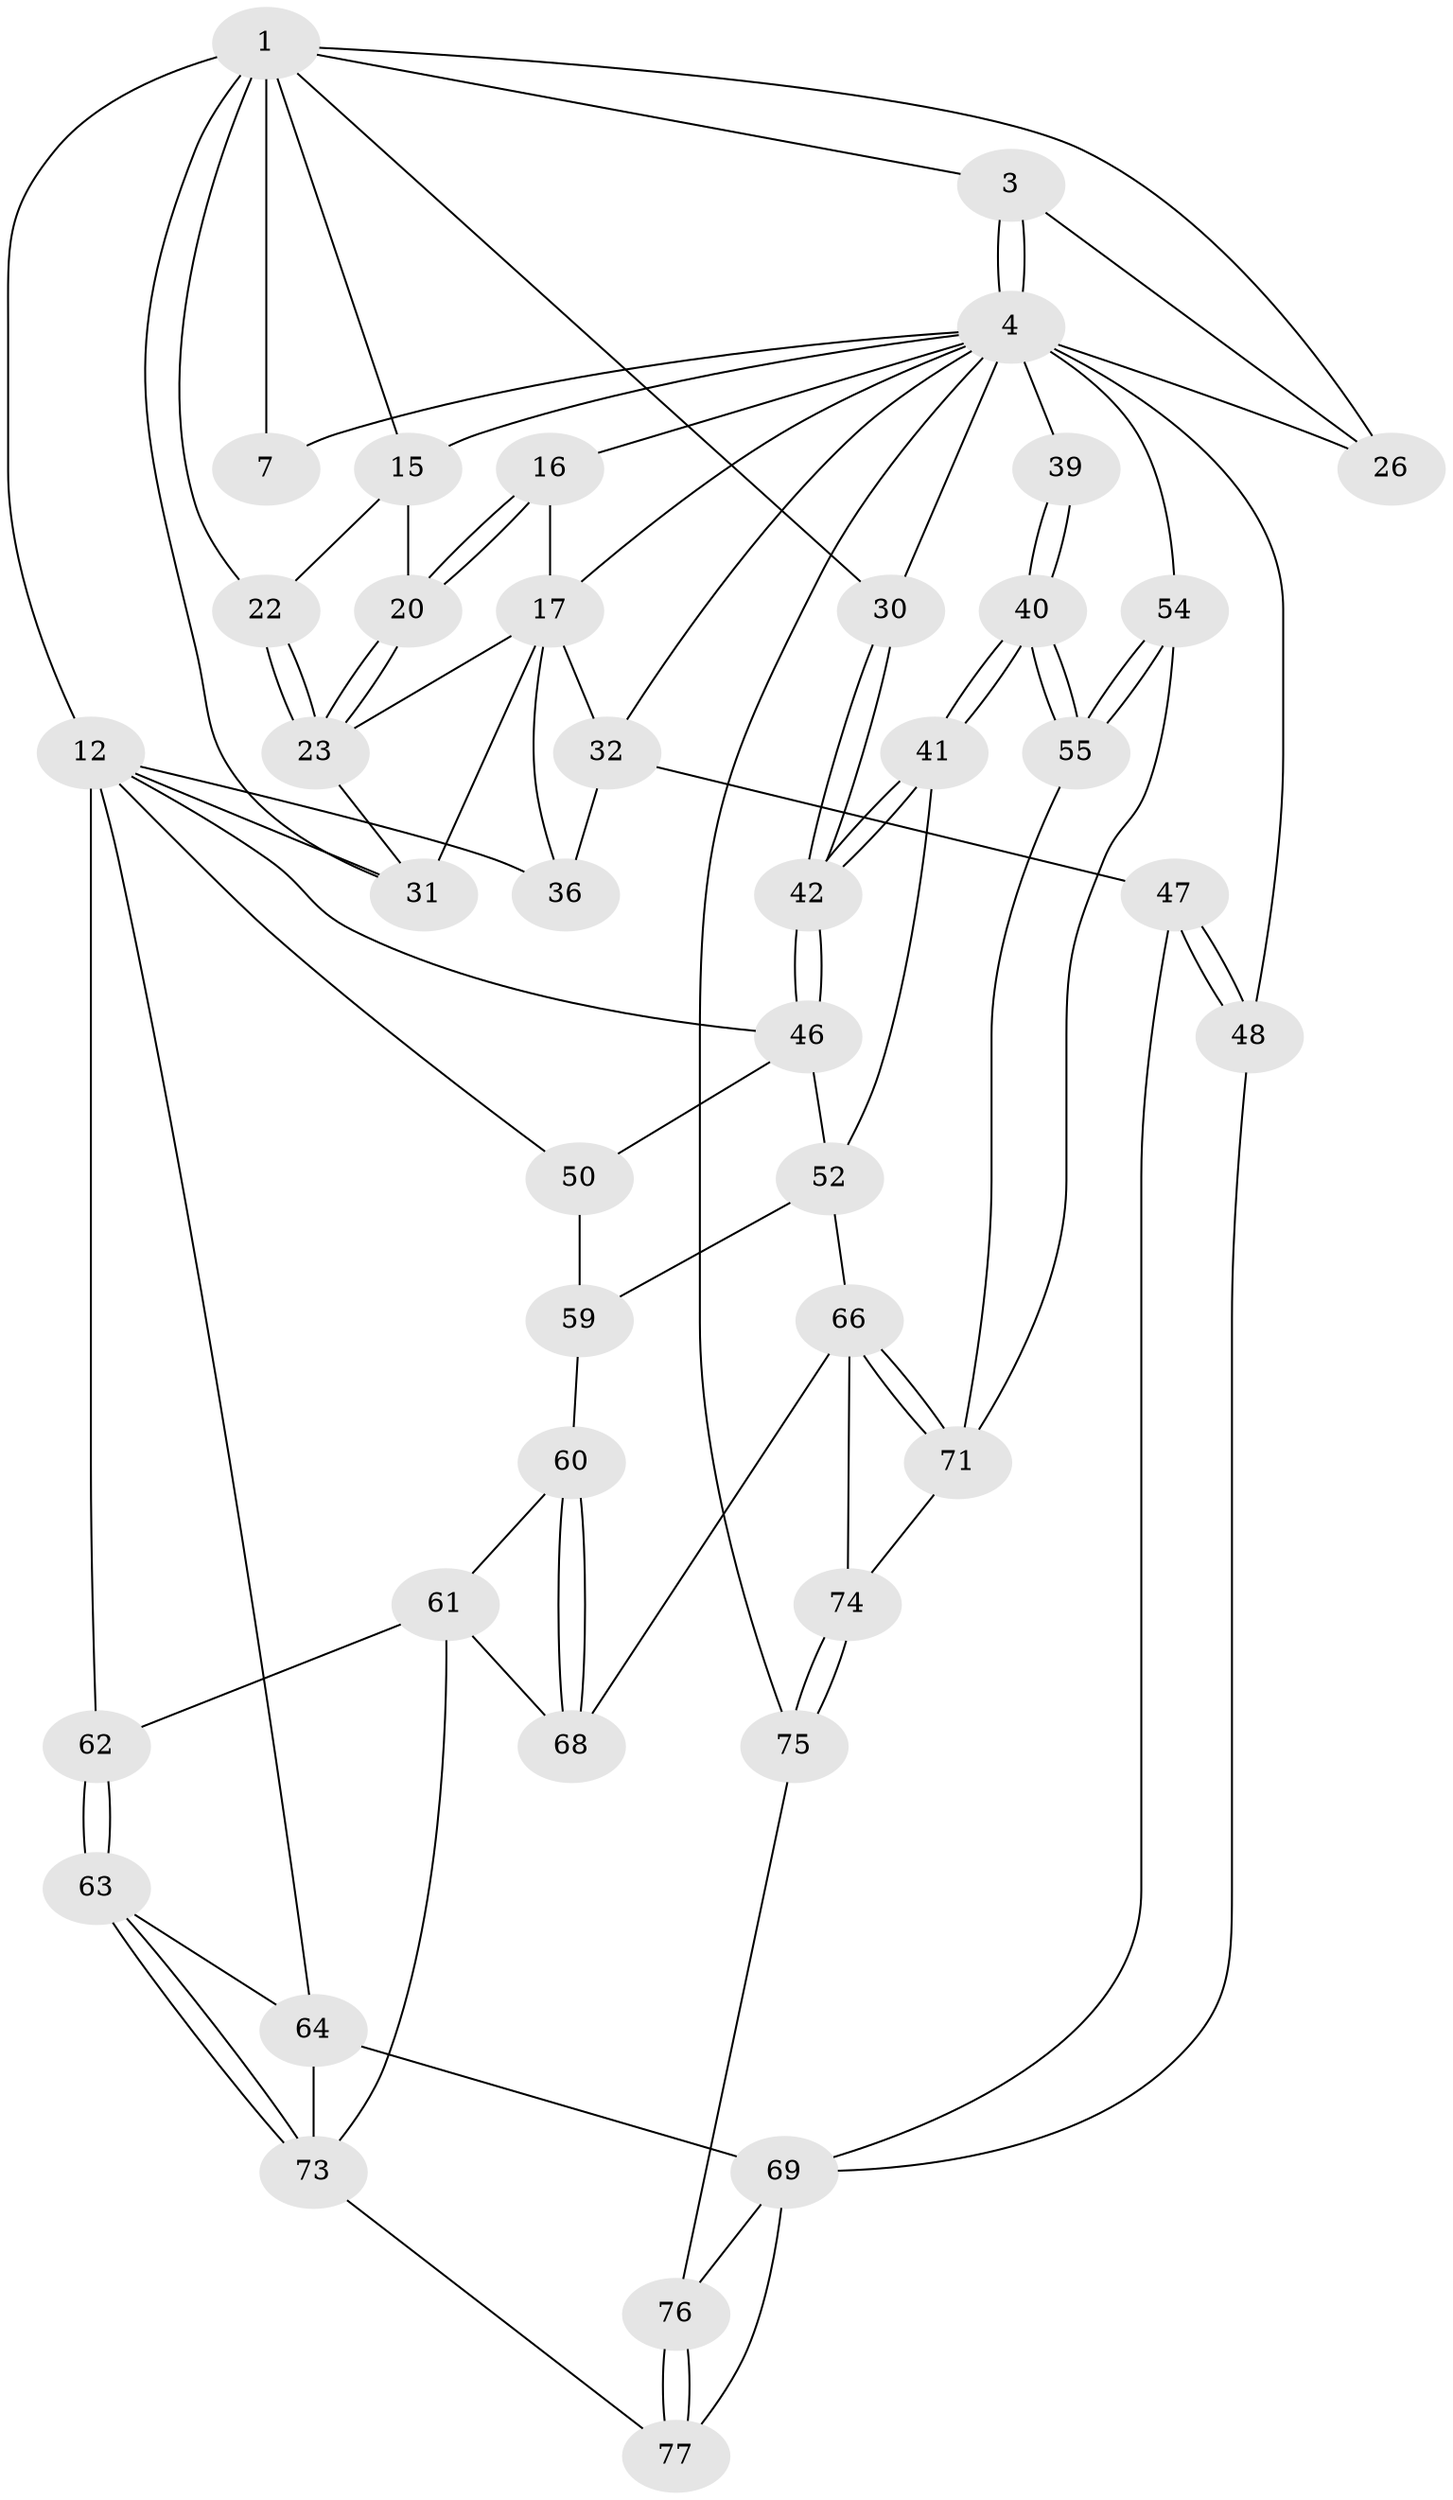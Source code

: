 // original degree distribution, {3: 0.023809523809523808, 4: 0.27380952380952384, 6: 0.25, 5: 0.4523809523809524}
// Generated by graph-tools (version 1.1) at 2025/28/03/15/25 16:28:04]
// undirected, 42 vertices, 97 edges
graph export_dot {
graph [start="1"]
  node [color=gray90,style=filled];
  1 [pos="+0.5004017921440407+0",super="+2+8"];
  3 [pos="+1+0"];
  4 [pos="+1+0",super="+56+27+5"];
  7 [pos="+0.43063323855233565+0"];
  12 [pos="+0.5737664443700512+0.28012641934185106",super="+43"];
  15 [pos="+0.2627979673757997+0.10216621909096654",super="+19"];
  16 [pos="+0.10403409004775582+0.16470130368612446"];
  17 [pos="+0.08156589214779393+0.18163038718689622",super="+25"];
  20 [pos="+0.1798637103805504+0.20243344760762383"];
  22 [pos="+0.4067684456967009+0.24648160855512993"];
  23 [pos="+0.18672761160727325+0.2679016395132078",super="+24"];
  26 [pos="+0.8031074990843775+0.2027523255982163"];
  30 [pos="+0.6870900509289519+0.36925150692886743"];
  31 [pos="+0.2212657987271661+0.3833034348915727",super="+34"];
  32 [pos="+0+0.2859130051650875",super="+37"];
  36 [pos="+0.007918007528166671+0.6081896161865015"];
  39 [pos="+0.9465519674282142+0.40735165051478084"];
  40 [pos="+0.9019262568069928+0.625833901825923"];
  41 [pos="+0.7554228167579429+0.56793753203381"];
  42 [pos="+0.7476005771214175+0.552123568429185"];
  46 [pos="+0.5262219121534838+0.579290989221277",super="+49"];
  47 [pos="+0+0.9494692968263633"];
  48 [pos="+0+1"];
  50 [pos="+0.503655409926501+0.6691290681702617"];
  52 [pos="+0.6698505181073533+0.6772422896031781",super="+58"];
  54 [pos="+1+0.7330083553672806",super="+57"];
  55 [pos="+1+0.7079161188487634"];
  59 [pos="+0.544081215055886+0.6944741421100018"];
  60 [pos="+0.5193747580180925+0.7434939490834505"];
  61 [pos="+0.44125145734720067+0.7557090324499983",super="+72"];
  62 [pos="+0.372149272466988+0.7223469563857626"];
  63 [pos="+0.3598852665316186+0.7518881508142043"];
  64 [pos="+0.3158731056278807+0.8108906516761205",super="+79+65"];
  66 [pos="+0.6587897624881285+0.7862702009281778",super="+67"];
  68 [pos="+0.5450813585046183+0.7993641716890179"];
  69 [pos="+0.15074982976099185+0.8196230926639498",super="+70+80"];
  71 [pos="+0.8527632364496693+0.8339342377506447",super="+81"];
  73 [pos="+0.4671810228022027+0.88725343002404",super="+78"];
  74 [pos="+0.6086621352501441+1"];
  75 [pos="+0.5995752443584178+1"];
  76 [pos="+0.5921840495854575+1"];
  77 [pos="+0.4867533352399438+1"];
  1 -- 3;
  1 -- 26;
  1 -- 12 [weight=2];
  1 -- 30;
  1 -- 22;
  1 -- 7;
  1 -- 15;
  1 -- 31;
  3 -- 4;
  3 -- 4;
  3 -- 26;
  4 -- 48 [weight=2];
  4 -- 75;
  4 -- 54 [weight=2];
  4 -- 39 [weight=2];
  4 -- 26;
  4 -- 30;
  4 -- 32;
  4 -- 16;
  4 -- 17;
  4 -- 7;
  4 -- 15;
  12 -- 50;
  12 -- 36;
  12 -- 46;
  12 -- 62;
  12 -- 31;
  12 -- 64;
  15 -- 20;
  15 -- 22;
  16 -- 17;
  16 -- 20;
  16 -- 20;
  17 -- 32;
  17 -- 36;
  17 -- 23;
  17 -- 31;
  20 -- 23;
  20 -- 23;
  22 -- 23;
  22 -- 23;
  23 -- 31;
  30 -- 42;
  30 -- 42;
  32 -- 36;
  32 -- 47;
  39 -- 40;
  39 -- 40;
  40 -- 41;
  40 -- 41;
  40 -- 55;
  40 -- 55;
  41 -- 42;
  41 -- 42;
  41 -- 52;
  42 -- 46;
  42 -- 46;
  46 -- 50;
  46 -- 52;
  47 -- 48;
  47 -- 48;
  47 -- 69;
  48 -- 69;
  50 -- 59;
  52 -- 66;
  52 -- 59;
  54 -- 55;
  54 -- 55;
  54 -- 71;
  55 -- 71;
  59 -- 60;
  60 -- 61;
  60 -- 68;
  60 -- 68;
  61 -- 62;
  61 -- 73;
  61 -- 68;
  62 -- 63;
  62 -- 63;
  63 -- 64;
  63 -- 73;
  63 -- 73;
  64 -- 73;
  64 -- 69 [weight=2];
  66 -- 71;
  66 -- 71;
  66 -- 68;
  66 -- 74;
  69 -- 76;
  69 -- 77;
  71 -- 74;
  73 -- 77;
  74 -- 75;
  74 -- 75;
  75 -- 76;
  76 -- 77;
  76 -- 77;
}
